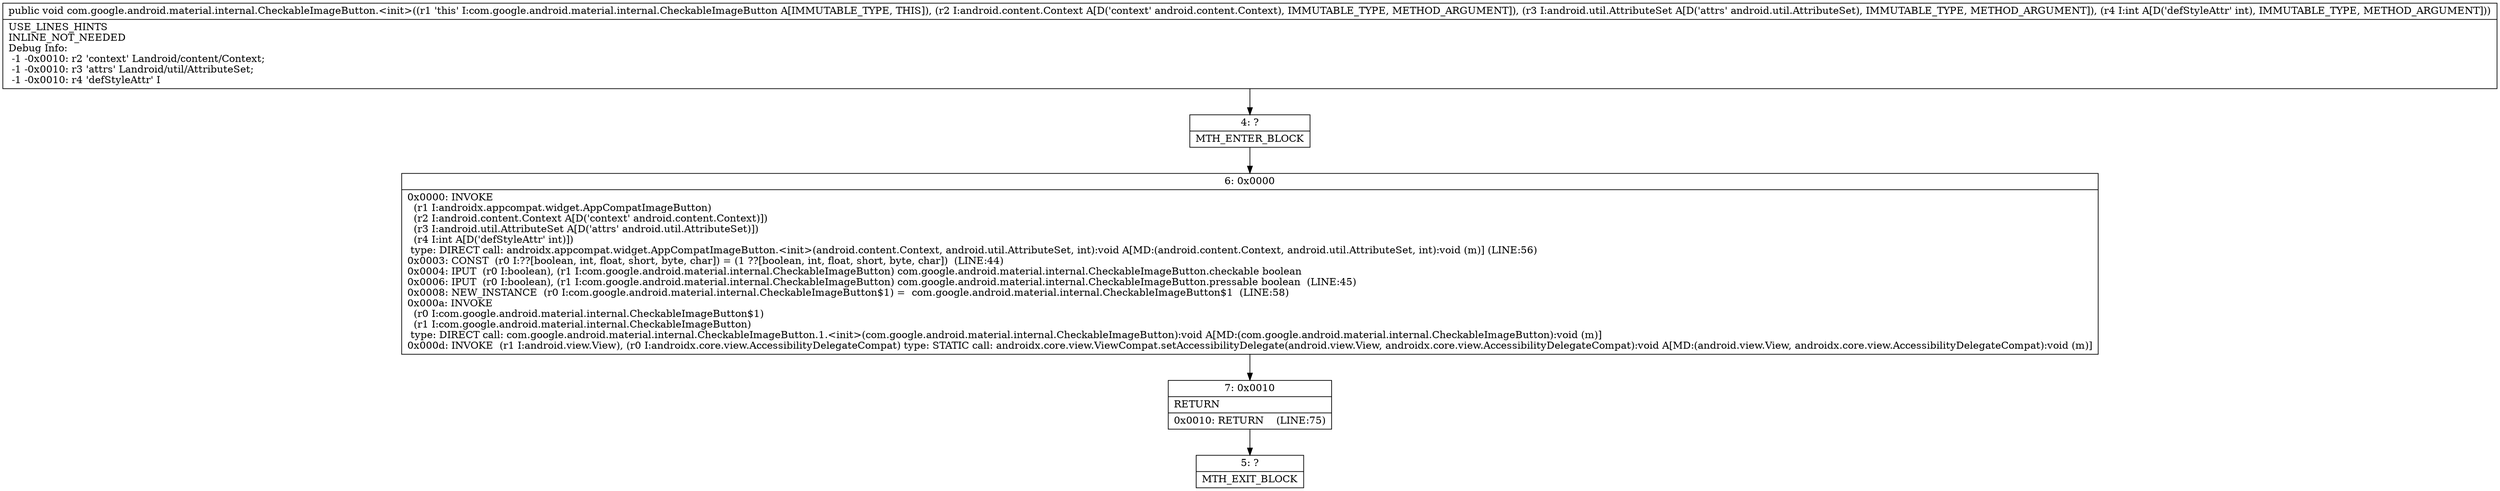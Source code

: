 digraph "CFG forcom.google.android.material.internal.CheckableImageButton.\<init\>(Landroid\/content\/Context;Landroid\/util\/AttributeSet;I)V" {
Node_4 [shape=record,label="{4\:\ ?|MTH_ENTER_BLOCK\l}"];
Node_6 [shape=record,label="{6\:\ 0x0000|0x0000: INVOKE  \l  (r1 I:androidx.appcompat.widget.AppCompatImageButton)\l  (r2 I:android.content.Context A[D('context' android.content.Context)])\l  (r3 I:android.util.AttributeSet A[D('attrs' android.util.AttributeSet)])\l  (r4 I:int A[D('defStyleAttr' int)])\l type: DIRECT call: androidx.appcompat.widget.AppCompatImageButton.\<init\>(android.content.Context, android.util.AttributeSet, int):void A[MD:(android.content.Context, android.util.AttributeSet, int):void (m)] (LINE:56)\l0x0003: CONST  (r0 I:??[boolean, int, float, short, byte, char]) = (1 ??[boolean, int, float, short, byte, char])  (LINE:44)\l0x0004: IPUT  (r0 I:boolean), (r1 I:com.google.android.material.internal.CheckableImageButton) com.google.android.material.internal.CheckableImageButton.checkable boolean \l0x0006: IPUT  (r0 I:boolean), (r1 I:com.google.android.material.internal.CheckableImageButton) com.google.android.material.internal.CheckableImageButton.pressable boolean  (LINE:45)\l0x0008: NEW_INSTANCE  (r0 I:com.google.android.material.internal.CheckableImageButton$1) =  com.google.android.material.internal.CheckableImageButton$1  (LINE:58)\l0x000a: INVOKE  \l  (r0 I:com.google.android.material.internal.CheckableImageButton$1)\l  (r1 I:com.google.android.material.internal.CheckableImageButton)\l type: DIRECT call: com.google.android.material.internal.CheckableImageButton.1.\<init\>(com.google.android.material.internal.CheckableImageButton):void A[MD:(com.google.android.material.internal.CheckableImageButton):void (m)]\l0x000d: INVOKE  (r1 I:android.view.View), (r0 I:androidx.core.view.AccessibilityDelegateCompat) type: STATIC call: androidx.core.view.ViewCompat.setAccessibilityDelegate(android.view.View, androidx.core.view.AccessibilityDelegateCompat):void A[MD:(android.view.View, androidx.core.view.AccessibilityDelegateCompat):void (m)]\l}"];
Node_7 [shape=record,label="{7\:\ 0x0010|RETURN\l|0x0010: RETURN    (LINE:75)\l}"];
Node_5 [shape=record,label="{5\:\ ?|MTH_EXIT_BLOCK\l}"];
MethodNode[shape=record,label="{public void com.google.android.material.internal.CheckableImageButton.\<init\>((r1 'this' I:com.google.android.material.internal.CheckableImageButton A[IMMUTABLE_TYPE, THIS]), (r2 I:android.content.Context A[D('context' android.content.Context), IMMUTABLE_TYPE, METHOD_ARGUMENT]), (r3 I:android.util.AttributeSet A[D('attrs' android.util.AttributeSet), IMMUTABLE_TYPE, METHOD_ARGUMENT]), (r4 I:int A[D('defStyleAttr' int), IMMUTABLE_TYPE, METHOD_ARGUMENT]))  | USE_LINES_HINTS\lINLINE_NOT_NEEDED\lDebug Info:\l  \-1 \-0x0010: r2 'context' Landroid\/content\/Context;\l  \-1 \-0x0010: r3 'attrs' Landroid\/util\/AttributeSet;\l  \-1 \-0x0010: r4 'defStyleAttr' I\l}"];
MethodNode -> Node_4;Node_4 -> Node_6;
Node_6 -> Node_7;
Node_7 -> Node_5;
}

